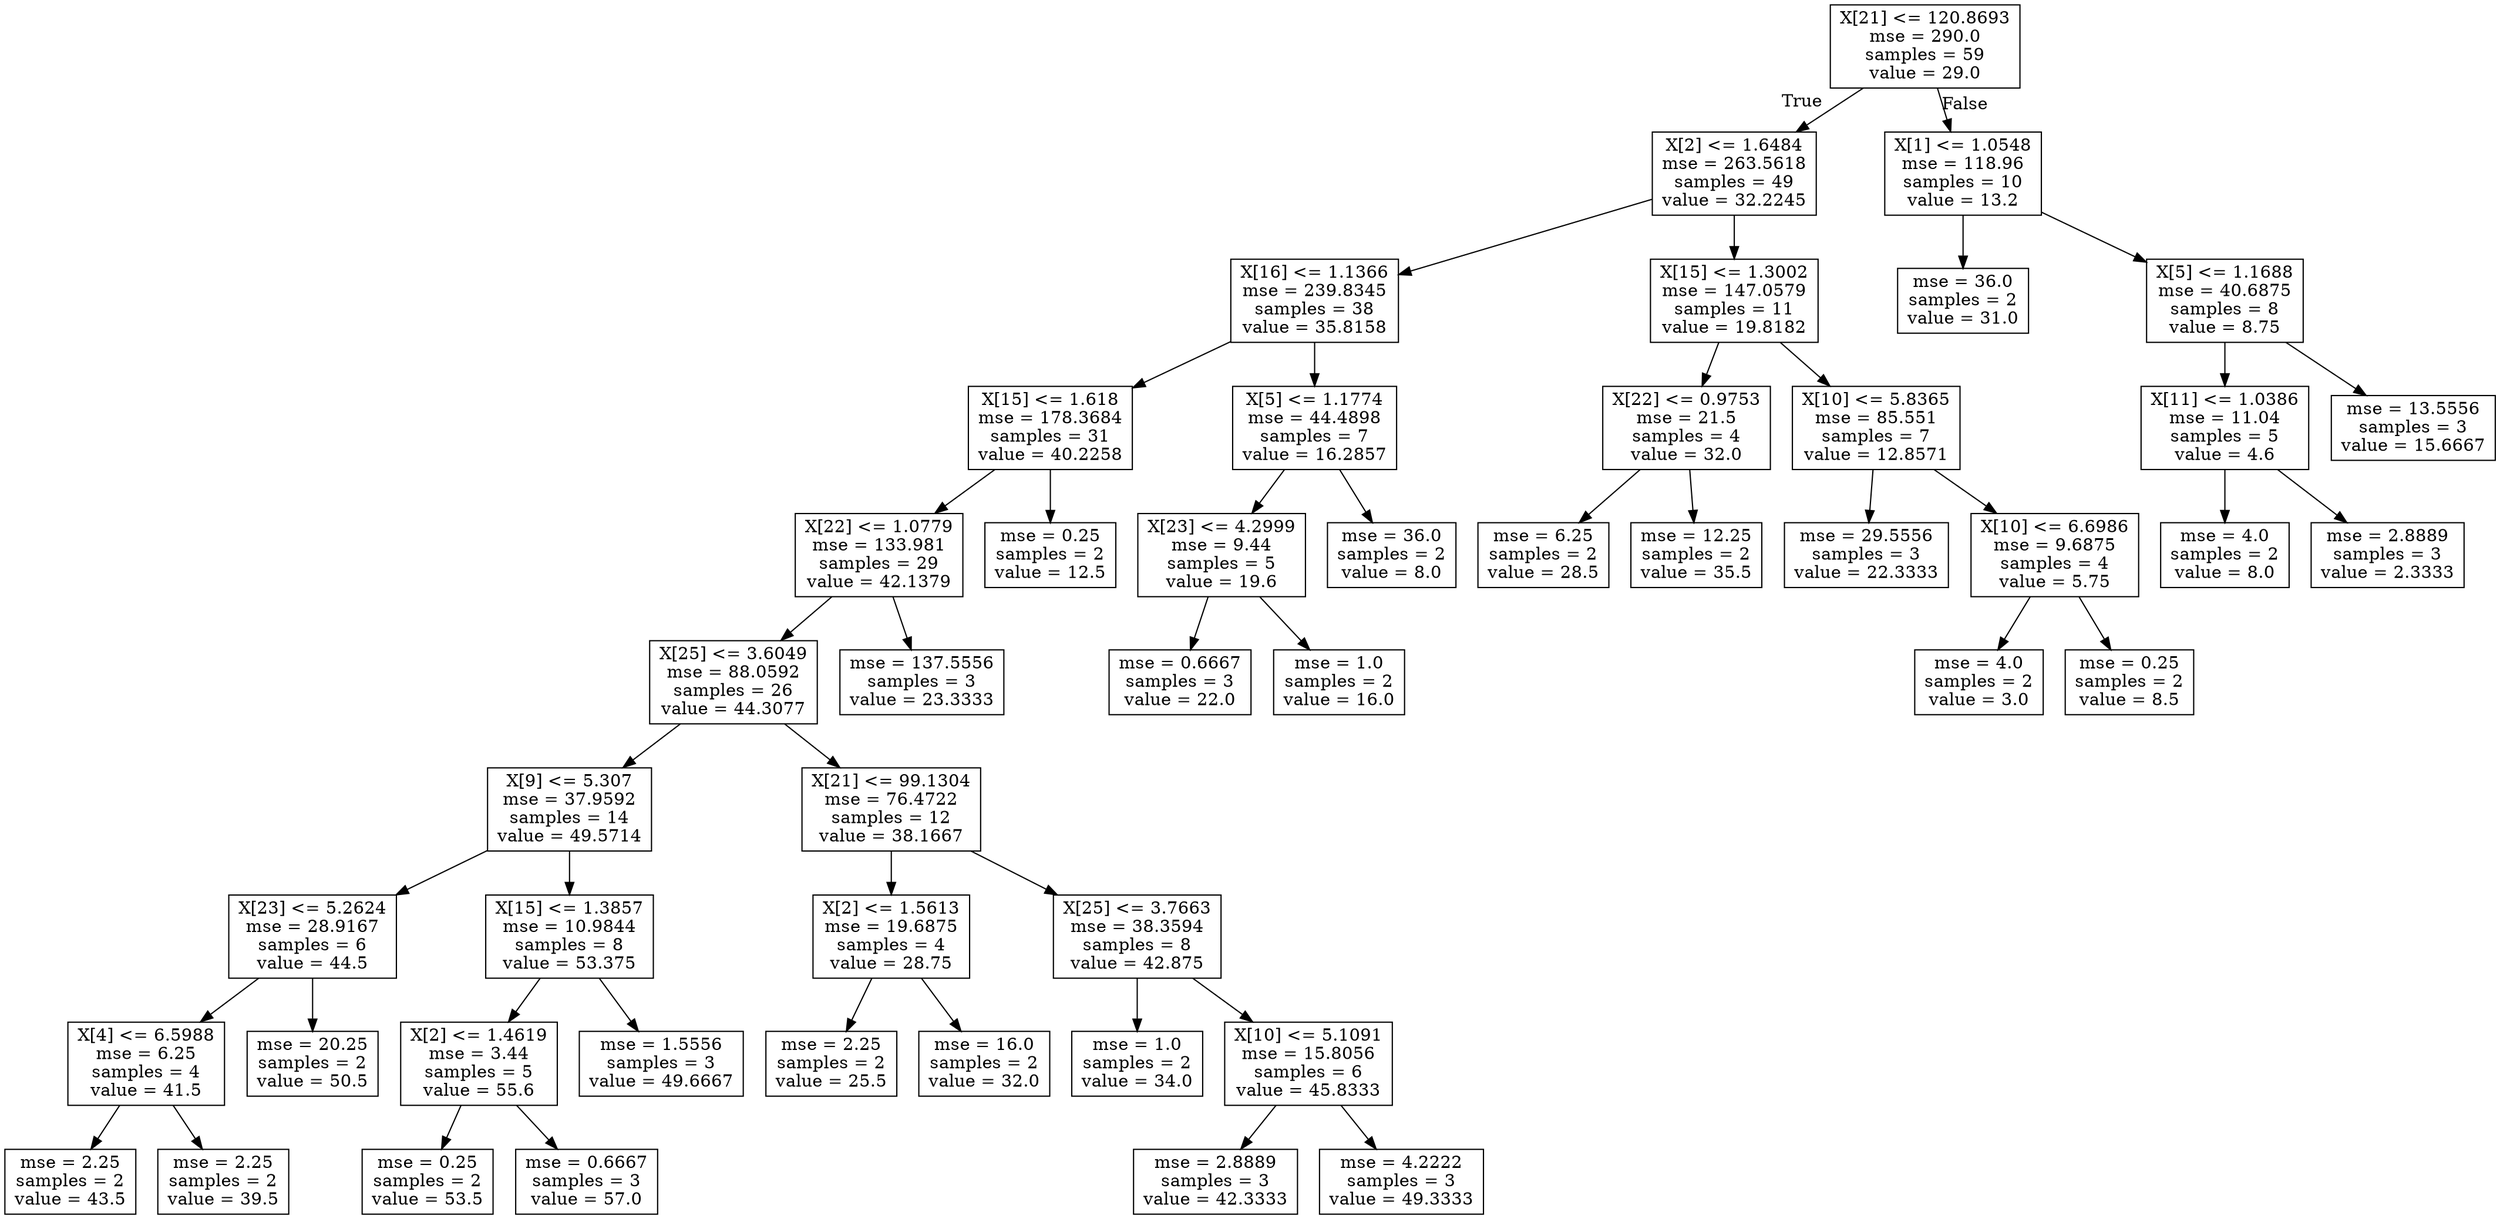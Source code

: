 digraph Tree {
node [shape=box] ;
0 [label="X[21] <= 120.8693\nmse = 290.0\nsamples = 59\nvalue = 29.0"] ;
1 [label="X[2] <= 1.6484\nmse = 263.5618\nsamples = 49\nvalue = 32.2245"] ;
0 -> 1 [labeldistance=2.5, labelangle=45, headlabel="True"] ;
2 [label="X[16] <= 1.1366\nmse = 239.8345\nsamples = 38\nvalue = 35.8158"] ;
1 -> 2 ;
3 [label="X[15] <= 1.618\nmse = 178.3684\nsamples = 31\nvalue = 40.2258"] ;
2 -> 3 ;
4 [label="X[22] <= 1.0779\nmse = 133.981\nsamples = 29\nvalue = 42.1379"] ;
3 -> 4 ;
5 [label="X[25] <= 3.6049\nmse = 88.0592\nsamples = 26\nvalue = 44.3077"] ;
4 -> 5 ;
6 [label="X[9] <= 5.307\nmse = 37.9592\nsamples = 14\nvalue = 49.5714"] ;
5 -> 6 ;
7 [label="X[23] <= 5.2624\nmse = 28.9167\nsamples = 6\nvalue = 44.5"] ;
6 -> 7 ;
8 [label="X[4] <= 6.5988\nmse = 6.25\nsamples = 4\nvalue = 41.5"] ;
7 -> 8 ;
9 [label="mse = 2.25\nsamples = 2\nvalue = 43.5"] ;
8 -> 9 ;
10 [label="mse = 2.25\nsamples = 2\nvalue = 39.5"] ;
8 -> 10 ;
11 [label="mse = 20.25\nsamples = 2\nvalue = 50.5"] ;
7 -> 11 ;
12 [label="X[15] <= 1.3857\nmse = 10.9844\nsamples = 8\nvalue = 53.375"] ;
6 -> 12 ;
13 [label="X[2] <= 1.4619\nmse = 3.44\nsamples = 5\nvalue = 55.6"] ;
12 -> 13 ;
14 [label="mse = 0.25\nsamples = 2\nvalue = 53.5"] ;
13 -> 14 ;
15 [label="mse = 0.6667\nsamples = 3\nvalue = 57.0"] ;
13 -> 15 ;
16 [label="mse = 1.5556\nsamples = 3\nvalue = 49.6667"] ;
12 -> 16 ;
17 [label="X[21] <= 99.1304\nmse = 76.4722\nsamples = 12\nvalue = 38.1667"] ;
5 -> 17 ;
18 [label="X[2] <= 1.5613\nmse = 19.6875\nsamples = 4\nvalue = 28.75"] ;
17 -> 18 ;
19 [label="mse = 2.25\nsamples = 2\nvalue = 25.5"] ;
18 -> 19 ;
20 [label="mse = 16.0\nsamples = 2\nvalue = 32.0"] ;
18 -> 20 ;
21 [label="X[25] <= 3.7663\nmse = 38.3594\nsamples = 8\nvalue = 42.875"] ;
17 -> 21 ;
22 [label="mse = 1.0\nsamples = 2\nvalue = 34.0"] ;
21 -> 22 ;
23 [label="X[10] <= 5.1091\nmse = 15.8056\nsamples = 6\nvalue = 45.8333"] ;
21 -> 23 ;
24 [label="mse = 2.8889\nsamples = 3\nvalue = 42.3333"] ;
23 -> 24 ;
25 [label="mse = 4.2222\nsamples = 3\nvalue = 49.3333"] ;
23 -> 25 ;
26 [label="mse = 137.5556\nsamples = 3\nvalue = 23.3333"] ;
4 -> 26 ;
27 [label="mse = 0.25\nsamples = 2\nvalue = 12.5"] ;
3 -> 27 ;
28 [label="X[5] <= 1.1774\nmse = 44.4898\nsamples = 7\nvalue = 16.2857"] ;
2 -> 28 ;
29 [label="X[23] <= 4.2999\nmse = 9.44\nsamples = 5\nvalue = 19.6"] ;
28 -> 29 ;
30 [label="mse = 0.6667\nsamples = 3\nvalue = 22.0"] ;
29 -> 30 ;
31 [label="mse = 1.0\nsamples = 2\nvalue = 16.0"] ;
29 -> 31 ;
32 [label="mse = 36.0\nsamples = 2\nvalue = 8.0"] ;
28 -> 32 ;
33 [label="X[15] <= 1.3002\nmse = 147.0579\nsamples = 11\nvalue = 19.8182"] ;
1 -> 33 ;
34 [label="X[22] <= 0.9753\nmse = 21.5\nsamples = 4\nvalue = 32.0"] ;
33 -> 34 ;
35 [label="mse = 6.25\nsamples = 2\nvalue = 28.5"] ;
34 -> 35 ;
36 [label="mse = 12.25\nsamples = 2\nvalue = 35.5"] ;
34 -> 36 ;
37 [label="X[10] <= 5.8365\nmse = 85.551\nsamples = 7\nvalue = 12.8571"] ;
33 -> 37 ;
38 [label="mse = 29.5556\nsamples = 3\nvalue = 22.3333"] ;
37 -> 38 ;
39 [label="X[10] <= 6.6986\nmse = 9.6875\nsamples = 4\nvalue = 5.75"] ;
37 -> 39 ;
40 [label="mse = 4.0\nsamples = 2\nvalue = 3.0"] ;
39 -> 40 ;
41 [label="mse = 0.25\nsamples = 2\nvalue = 8.5"] ;
39 -> 41 ;
42 [label="X[1] <= 1.0548\nmse = 118.96\nsamples = 10\nvalue = 13.2"] ;
0 -> 42 [labeldistance=2.5, labelangle=-45, headlabel="False"] ;
43 [label="mse = 36.0\nsamples = 2\nvalue = 31.0"] ;
42 -> 43 ;
44 [label="X[5] <= 1.1688\nmse = 40.6875\nsamples = 8\nvalue = 8.75"] ;
42 -> 44 ;
45 [label="X[11] <= 1.0386\nmse = 11.04\nsamples = 5\nvalue = 4.6"] ;
44 -> 45 ;
46 [label="mse = 4.0\nsamples = 2\nvalue = 8.0"] ;
45 -> 46 ;
47 [label="mse = 2.8889\nsamples = 3\nvalue = 2.3333"] ;
45 -> 47 ;
48 [label="mse = 13.5556\nsamples = 3\nvalue = 15.6667"] ;
44 -> 48 ;
}